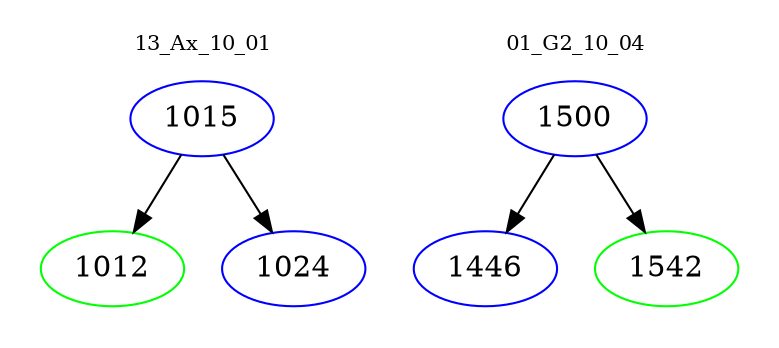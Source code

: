 digraph{
subgraph cluster_0 {
color = white
label = "13_Ax_10_01";
fontsize=10;
T0_1015 [label="1015", color="blue"]
T0_1015 -> T0_1012 [color="black"]
T0_1012 [label="1012", color="green"]
T0_1015 -> T0_1024 [color="black"]
T0_1024 [label="1024", color="blue"]
}
subgraph cluster_1 {
color = white
label = "01_G2_10_04";
fontsize=10;
T1_1500 [label="1500", color="blue"]
T1_1500 -> T1_1446 [color="black"]
T1_1446 [label="1446", color="blue"]
T1_1500 -> T1_1542 [color="black"]
T1_1542 [label="1542", color="green"]
}
}
